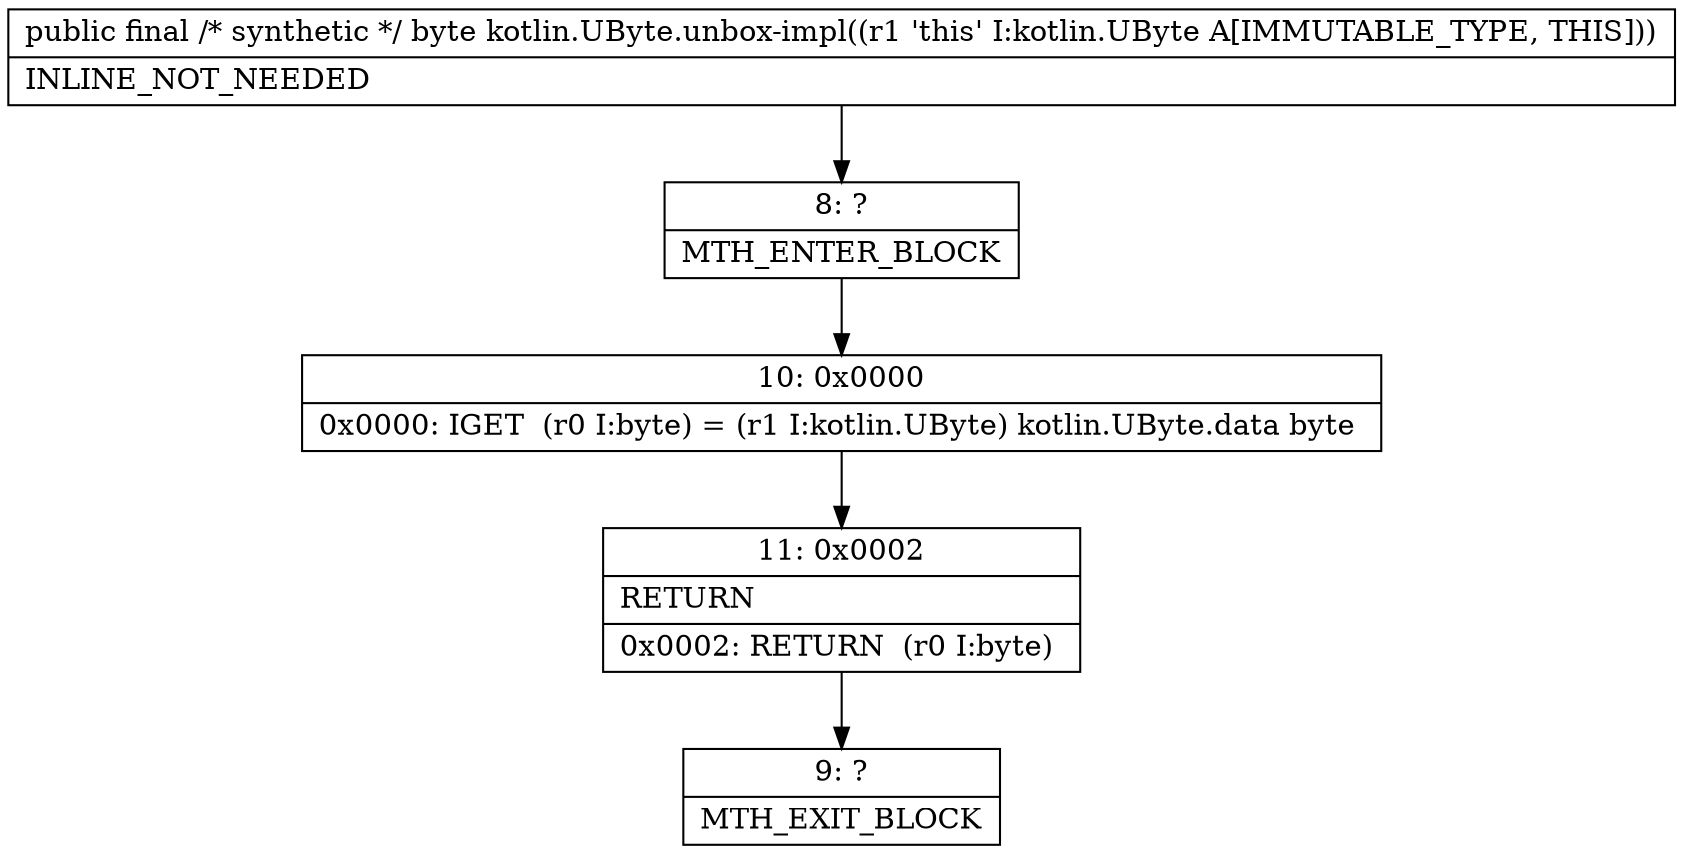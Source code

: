 digraph "CFG forkotlin.UByte.unbox\-impl()B" {
Node_8 [shape=record,label="{8\:\ ?|MTH_ENTER_BLOCK\l}"];
Node_10 [shape=record,label="{10\:\ 0x0000|0x0000: IGET  (r0 I:byte) = (r1 I:kotlin.UByte) kotlin.UByte.data byte \l}"];
Node_11 [shape=record,label="{11\:\ 0x0002|RETURN\l|0x0002: RETURN  (r0 I:byte) \l}"];
Node_9 [shape=record,label="{9\:\ ?|MTH_EXIT_BLOCK\l}"];
MethodNode[shape=record,label="{public final \/* synthetic *\/ byte kotlin.UByte.unbox\-impl((r1 'this' I:kotlin.UByte A[IMMUTABLE_TYPE, THIS]))  | INLINE_NOT_NEEDED\l}"];
MethodNode -> Node_8;Node_8 -> Node_10;
Node_10 -> Node_11;
Node_11 -> Node_9;
}

